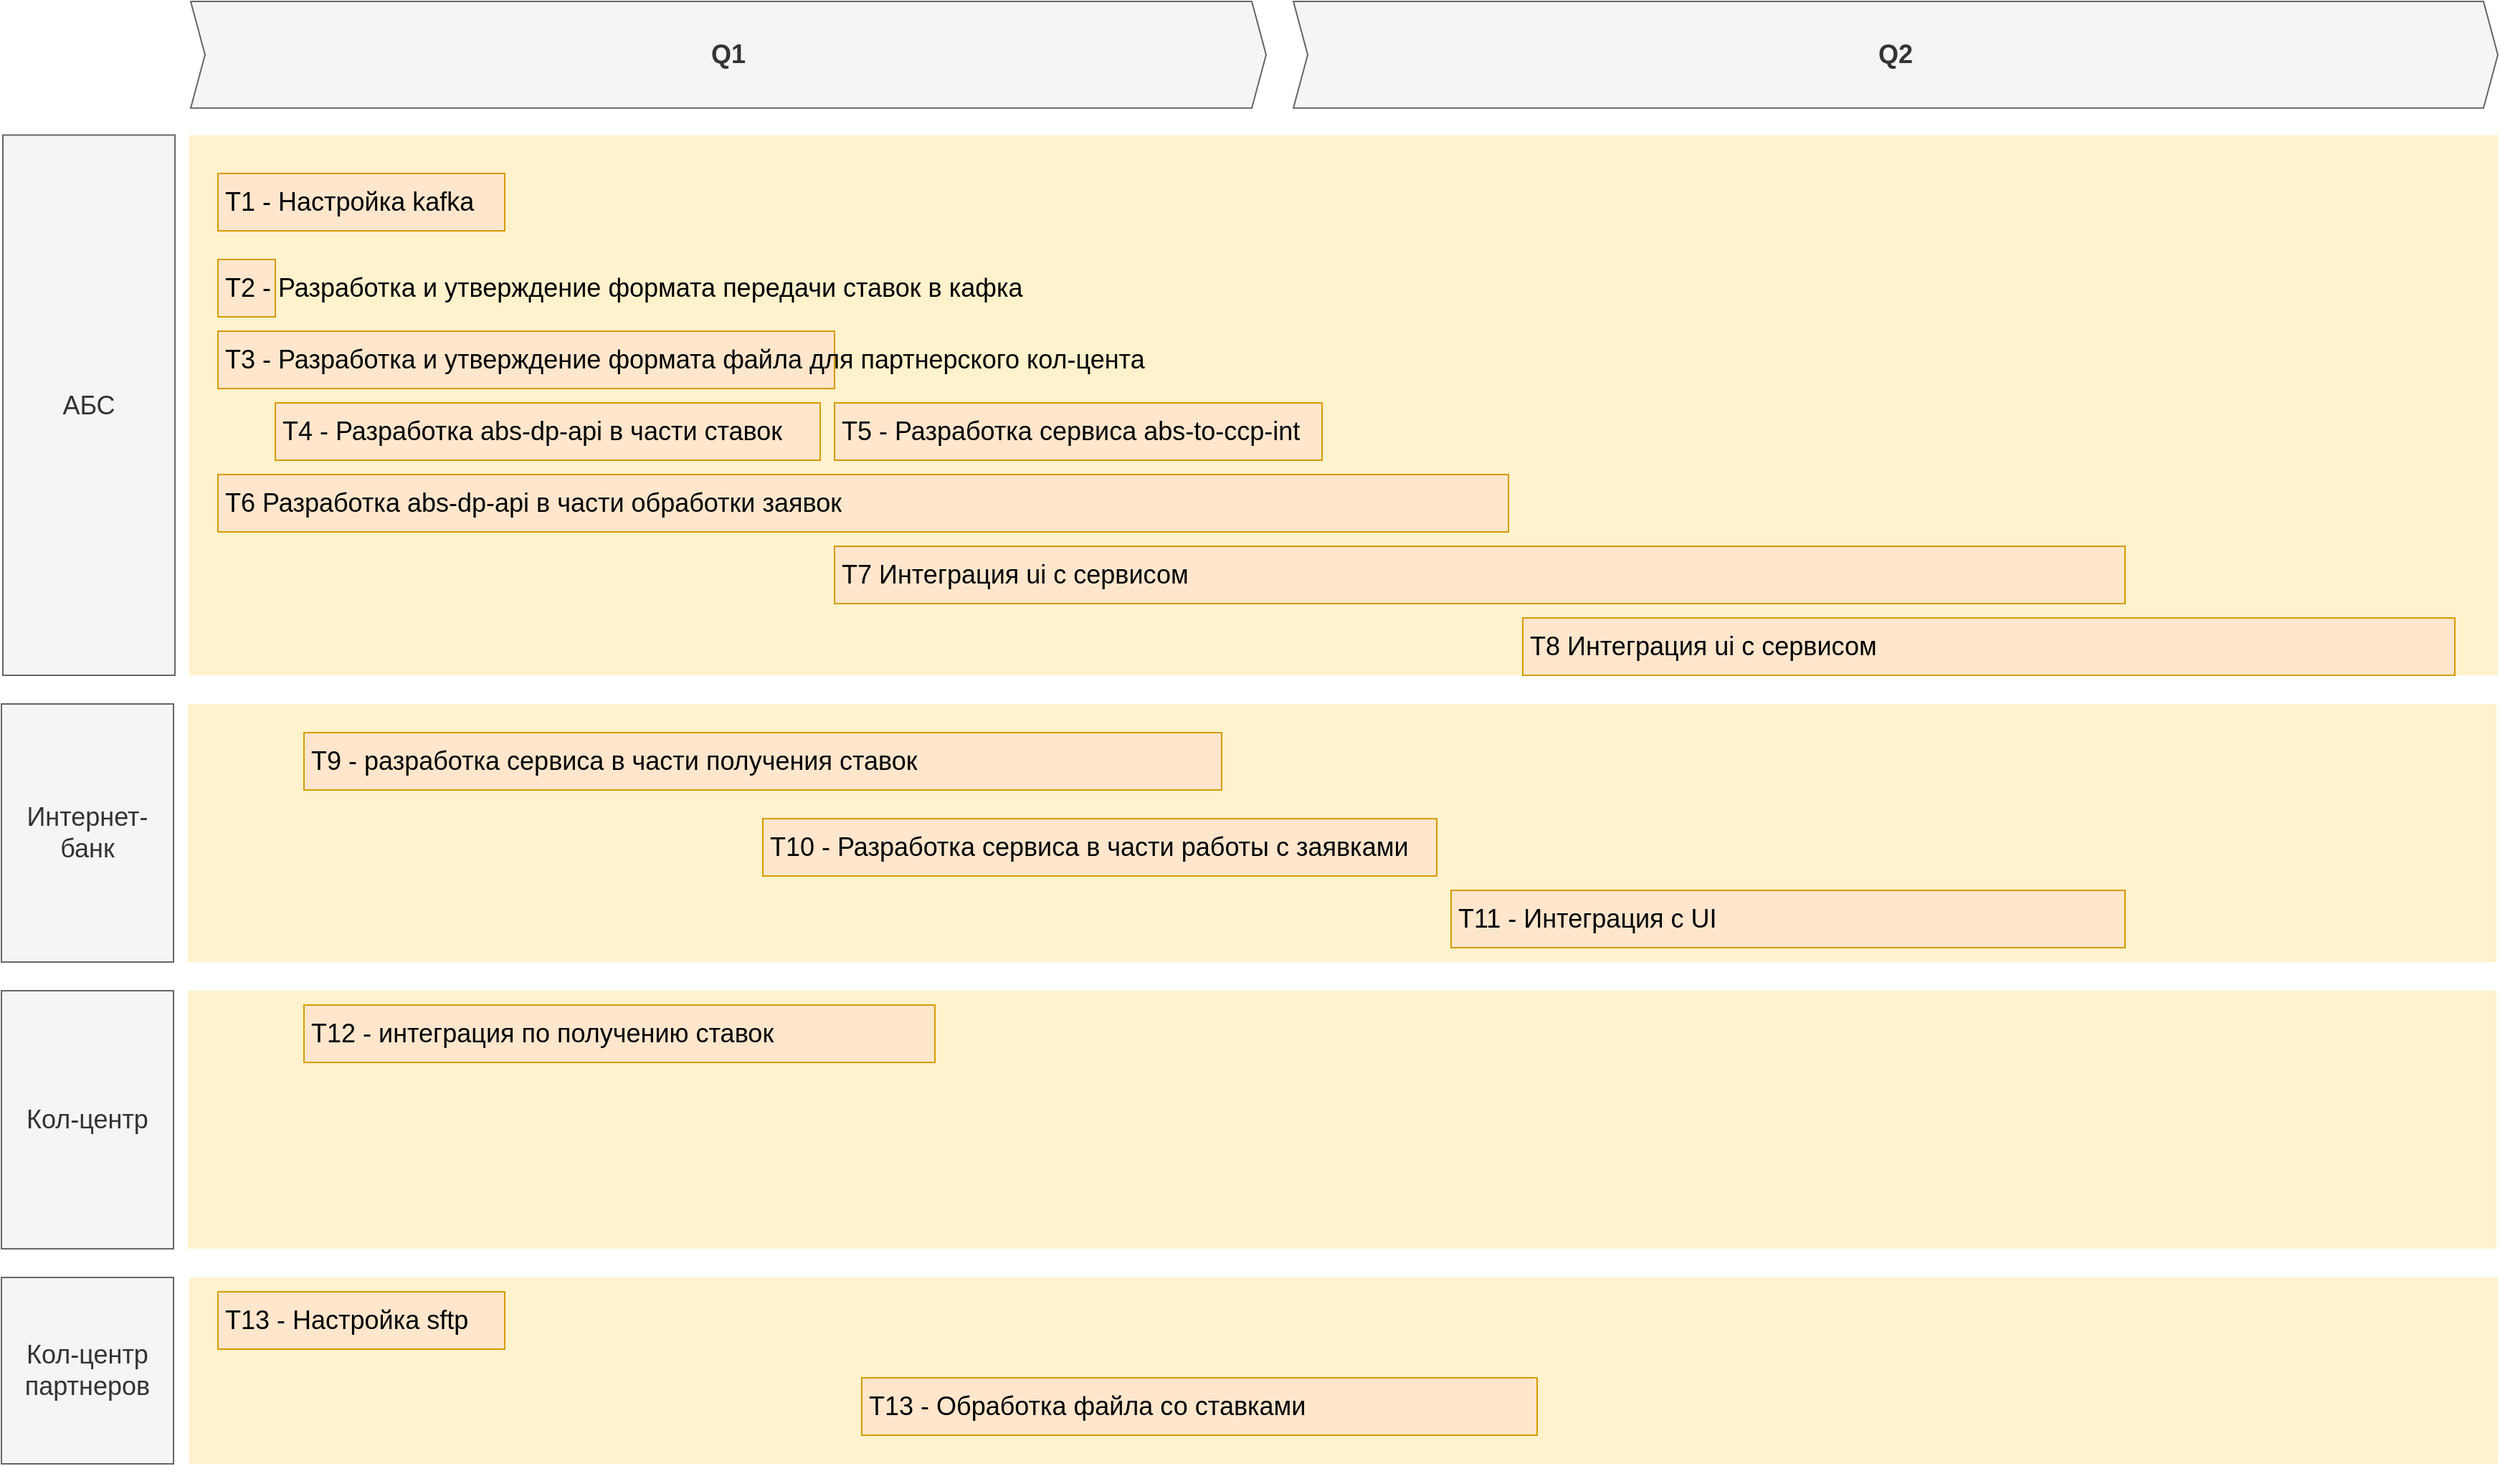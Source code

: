 <mxfile version="26.0.3">
  <diagram id="1zcTAVt1k4KSup7FvAfL" name="Roadmap">
    <mxGraphModel dx="4653" dy="3344" grid="1" gridSize="10" guides="1" tooltips="1" connect="1" arrows="1" fold="1" page="1" pageScale="1" pageWidth="3300" pageHeight="2339" math="0" shadow="0">
      <root>
        <mxCell id="3D7FDG2aXA9G618_Kong-0" />
        <mxCell id="3D7FDG2aXA9G618_Kong-1" parent="3D7FDG2aXA9G618_Kong-0" />
        <mxCell id="wGroBH12Sy7-OgBsN0fJ-2" value="" style="shape=rect;fillColor=#fff2cc;strokeColor=none;fontSize=24;html=1;whiteSpace=wrap;align=left;verticalAlign=top;spacing=5;rounded=0;" parent="3D7FDG2aXA9G618_Kong-1" vertex="1">
          <mxGeometry x="-2501" y="-750" width="1610" height="180" as="geometry" />
        </mxCell>
        <mxCell id="wGroBH12Sy7-OgBsN0fJ-4" value="" style="shape=rect;fillColor=#fff2cc;strokeColor=none;fontSize=24;html=1;whiteSpace=wrap;align=left;verticalAlign=top;spacing=5;rounded=0;" parent="3D7FDG2aXA9G618_Kong-1" vertex="1">
          <mxGeometry x="-2500" y="-1146.8" width="1610" height="376.8" as="geometry" />
        </mxCell>
        <mxCell id="wGroBH12Sy7-OgBsN0fJ-5" value="T1 - Настройка kafka" style="shape=rect;fillColor=#ffe6cc;strokeColor=#d79b00;fontSize=18;html=1;whiteSpace=wrap;align=left;verticalAlign=top;spacing=5;rounded=0;" parent="3D7FDG2aXA9G618_Kong-1" vertex="1">
          <mxGeometry x="-2480" y="-1120" width="200" height="40" as="geometry" />
        </mxCell>
        <mxCell id="wGroBH12Sy7-OgBsN0fJ-6" value="&lt;span style=&quot;&quot;&gt;T6 Разработка abs-dp-api в части обработки заявок&lt;/span&gt;" style="shape=rect;fillColor=#ffe6cc;strokeColor=#d79b00;fontSize=18;html=1;whiteSpace=wrap;align=left;verticalAlign=top;spacing=5;rounded=0;" parent="3D7FDG2aXA9G618_Kong-1" vertex="1">
          <mxGeometry x="-2480" y="-910" width="900" height="40" as="geometry" />
        </mxCell>
        <mxCell id="wGroBH12Sy7-OgBsN0fJ-7" value="АБС" style="rounded=0;whiteSpace=wrap;html=1;fillColor=#f5f5f5;fontColor=#333333;strokeColor=#666666;fontSize=18;" parent="3D7FDG2aXA9G618_Kong-1" vertex="1">
          <mxGeometry x="-2630" y="-1146.8" width="120" height="376.8" as="geometry" />
        </mxCell>
        <mxCell id="wGroBH12Sy7-OgBsN0fJ-8" value="Интернет-банк" style="rounded=0;whiteSpace=wrap;html=1;fillColor=#f5f5f5;fontColor=#333333;strokeColor=#666666;fontSize=18;" parent="3D7FDG2aXA9G618_Kong-1" vertex="1">
          <mxGeometry x="-2631" y="-750" width="120" height="180" as="geometry" />
        </mxCell>
        <mxCell id="wGroBH12Sy7-OgBsN0fJ-9" value="Q2" style="shape=step;perimeter=stepPerimeter;whiteSpace=wrap;html=1;fixedSize=1;size=10;fillColor=#f5f5f5;strokeColor=#666666;fontSize=18;fontStyle=1;align=center;rounded=0;fontColor=#333333;" parent="3D7FDG2aXA9G618_Kong-1" vertex="1">
          <mxGeometry x="-1730" y="-1240" width="840" height="74.4" as="geometry" />
        </mxCell>
        <mxCell id="mNBlEW9BHGfDtdD33wbn-0" value="Q1" style="shape=step;perimeter=stepPerimeter;whiteSpace=wrap;html=1;fixedSize=1;size=10;fillColor=#f5f5f5;strokeColor=#666666;fontSize=18;fontStyle=1;align=center;rounded=0;fontColor=#333333;" vertex="1" parent="3D7FDG2aXA9G618_Kong-1">
          <mxGeometry x="-2499" y="-1240" width="750" height="74.4" as="geometry" />
        </mxCell>
        <mxCell id="mNBlEW9BHGfDtdD33wbn-1" value="Кол-центр" style="rounded=0;whiteSpace=wrap;html=1;fillColor=#f5f5f5;fontColor=#333333;strokeColor=#666666;fontSize=18;" vertex="1" parent="3D7FDG2aXA9G618_Kong-1">
          <mxGeometry x="-2631" y="-550" width="120" height="180" as="geometry" />
        </mxCell>
        <mxCell id="mNBlEW9BHGfDtdD33wbn-2" value="Кол-центр&lt;br&gt;партнеров" style="rounded=0;whiteSpace=wrap;html=1;fillColor=#f5f5f5;fontColor=#333333;strokeColor=#666666;fontSize=18;" vertex="1" parent="3D7FDG2aXA9G618_Kong-1">
          <mxGeometry x="-2631" y="-350" width="120" height="130" as="geometry" />
        </mxCell>
        <mxCell id="mNBlEW9BHGfDtdD33wbn-3" value="T4 - Разработка abs-dp-api в части ставок" style="shape=rect;fillColor=#ffe6cc;strokeColor=#d79b00;fontSize=18;html=1;whiteSpace=wrap;align=left;verticalAlign=top;spacing=5;rounded=0;" vertex="1" parent="3D7FDG2aXA9G618_Kong-1">
          <mxGeometry x="-2440" y="-960" width="380" height="40" as="geometry" />
        </mxCell>
        <mxCell id="mNBlEW9BHGfDtdD33wbn-4" value="" style="shape=rect;fillColor=#fff2cc;strokeColor=none;fontSize=24;html=1;whiteSpace=wrap;align=left;verticalAlign=top;spacing=5;rounded=0;" vertex="1" parent="3D7FDG2aXA9G618_Kong-1">
          <mxGeometry x="-2501" y="-550" width="1610" height="180" as="geometry" />
        </mxCell>
        <mxCell id="mNBlEW9BHGfDtdD33wbn-5" value="" style="shape=rect;fillColor=#fff2cc;strokeColor=none;fontSize=24;html=1;whiteSpace=wrap;align=left;verticalAlign=top;spacing=5;rounded=0;" vertex="1" parent="3D7FDG2aXA9G618_Kong-1">
          <mxGeometry x="-2500" y="-350" width="1610" height="130" as="geometry" />
        </mxCell>
        <mxCell id="mNBlEW9BHGfDtdD33wbn-6" value="T5 - Разработка сервиса abs-to-ccp-int" style="shape=rect;fillColor=#ffe6cc;strokeColor=#d79b00;fontSize=18;html=1;whiteSpace=wrap;align=left;verticalAlign=top;spacing=5;rounded=0;" vertex="1" parent="3D7FDG2aXA9G618_Kong-1">
          <mxGeometry x="-2050" y="-960" width="340" height="40" as="geometry" />
        </mxCell>
        <mxCell id="mNBlEW9BHGfDtdD33wbn-7" value="T13 - Обработка файла со ставками" style="shape=rect;fillColor=#ffe6cc;strokeColor=#d79b00;fontSize=18;html=1;whiteSpace=wrap;align=left;verticalAlign=top;spacing=5;rounded=0;" vertex="1" parent="3D7FDG2aXA9G618_Kong-1">
          <mxGeometry x="-2031" y="-280" width="471" height="40" as="geometry" />
        </mxCell>
        <mxCell id="mNBlEW9BHGfDtdD33wbn-8" value="T12 - интеграция по получению ставок" style="shape=rect;fillColor=#ffe6cc;strokeColor=#d79b00;fontSize=18;html=1;whiteSpace=wrap;align=left;verticalAlign=top;spacing=5;rounded=0;" vertex="1" parent="3D7FDG2aXA9G618_Kong-1">
          <mxGeometry x="-2420" y="-540" width="440" height="40" as="geometry" />
        </mxCell>
        <mxCell id="mNBlEW9BHGfDtdD33wbn-9" value="T2 - Разработка и утверждение формата передачи ставок в кафка" style="shape=rect;fillColor=#ffe6cc;strokeColor=#d79b00;fontSize=18;html=1;align=left;verticalAlign=top;spacing=5;rounded=0;" vertex="1" parent="3D7FDG2aXA9G618_Kong-1">
          <mxGeometry x="-2480" y="-1060" width="40" height="40" as="geometry" />
        </mxCell>
        <mxCell id="mNBlEW9BHGfDtdD33wbn-10" value="T3 - Разработка и утверждение формата файла для партнерского кол-цента" style="shape=rect;fillColor=#ffe6cc;strokeColor=#d79b00;fontSize=18;html=1;align=left;verticalAlign=top;spacing=5;rounded=0;" vertex="1" parent="3D7FDG2aXA9G618_Kong-1">
          <mxGeometry x="-2480" y="-1010" width="430" height="40" as="geometry" />
        </mxCell>
        <mxCell id="mNBlEW9BHGfDtdD33wbn-11" value="T9 - разработка сервиса в части получения ставок" style="shape=rect;fillColor=#ffe6cc;strokeColor=#d79b00;fontSize=18;html=1;whiteSpace=wrap;align=left;verticalAlign=top;spacing=5;rounded=0;" vertex="1" parent="3D7FDG2aXA9G618_Kong-1">
          <mxGeometry x="-2420" y="-730" width="640" height="40" as="geometry" />
        </mxCell>
        <mxCell id="mNBlEW9BHGfDtdD33wbn-12" value="T10 - Разработка сервиса в части работы с заявками" style="shape=rect;fillColor=#ffe6cc;strokeColor=#d79b00;fontSize=18;html=1;whiteSpace=wrap;align=left;verticalAlign=top;spacing=5;rounded=0;" vertex="1" parent="3D7FDG2aXA9G618_Kong-1">
          <mxGeometry x="-2100" y="-670" width="470" height="40" as="geometry" />
        </mxCell>
        <mxCell id="mNBlEW9BHGfDtdD33wbn-13" value="&lt;span style=&quot;&quot;&gt;T7 Интеграция ui с сервисом&lt;/span&gt;" style="shape=rect;fillColor=#ffe6cc;strokeColor=#d79b00;fontSize=18;html=1;whiteSpace=wrap;align=left;verticalAlign=top;spacing=5;rounded=0;" vertex="1" parent="3D7FDG2aXA9G618_Kong-1">
          <mxGeometry x="-2050" y="-860" width="900" height="40" as="geometry" />
        </mxCell>
        <mxCell id="mNBlEW9BHGfDtdD33wbn-14" value="&lt;span style=&quot;&quot;&gt;T8 Интеграция ui с сервисом&lt;/span&gt;" style="shape=rect;fillColor=#ffe6cc;strokeColor=#d79b00;fontSize=18;html=1;whiteSpace=wrap;align=left;verticalAlign=top;spacing=5;rounded=0;" vertex="1" parent="3D7FDG2aXA9G618_Kong-1">
          <mxGeometry x="-1570" y="-810" width="650" height="40" as="geometry" />
        </mxCell>
        <mxCell id="mNBlEW9BHGfDtdD33wbn-15" value="T11 - Интеграция с UI" style="shape=rect;fillColor=#ffe6cc;strokeColor=#d79b00;fontSize=18;html=1;whiteSpace=wrap;align=left;verticalAlign=top;spacing=5;rounded=0;" vertex="1" parent="3D7FDG2aXA9G618_Kong-1">
          <mxGeometry x="-1620" y="-620" width="470" height="40" as="geometry" />
        </mxCell>
        <mxCell id="QpdPKdLkf2_Lsa8tD0gn-0" value="T13 - Настройка sftp" style="shape=rect;fillColor=#ffe6cc;strokeColor=#d79b00;fontSize=18;html=1;whiteSpace=wrap;align=left;verticalAlign=top;spacing=5;rounded=0;" vertex="1" parent="3D7FDG2aXA9G618_Kong-1">
          <mxGeometry x="-2480" y="-340" width="200" height="40" as="geometry" />
        </mxCell>
      </root>
    </mxGraphModel>
  </diagram>
</mxfile>
